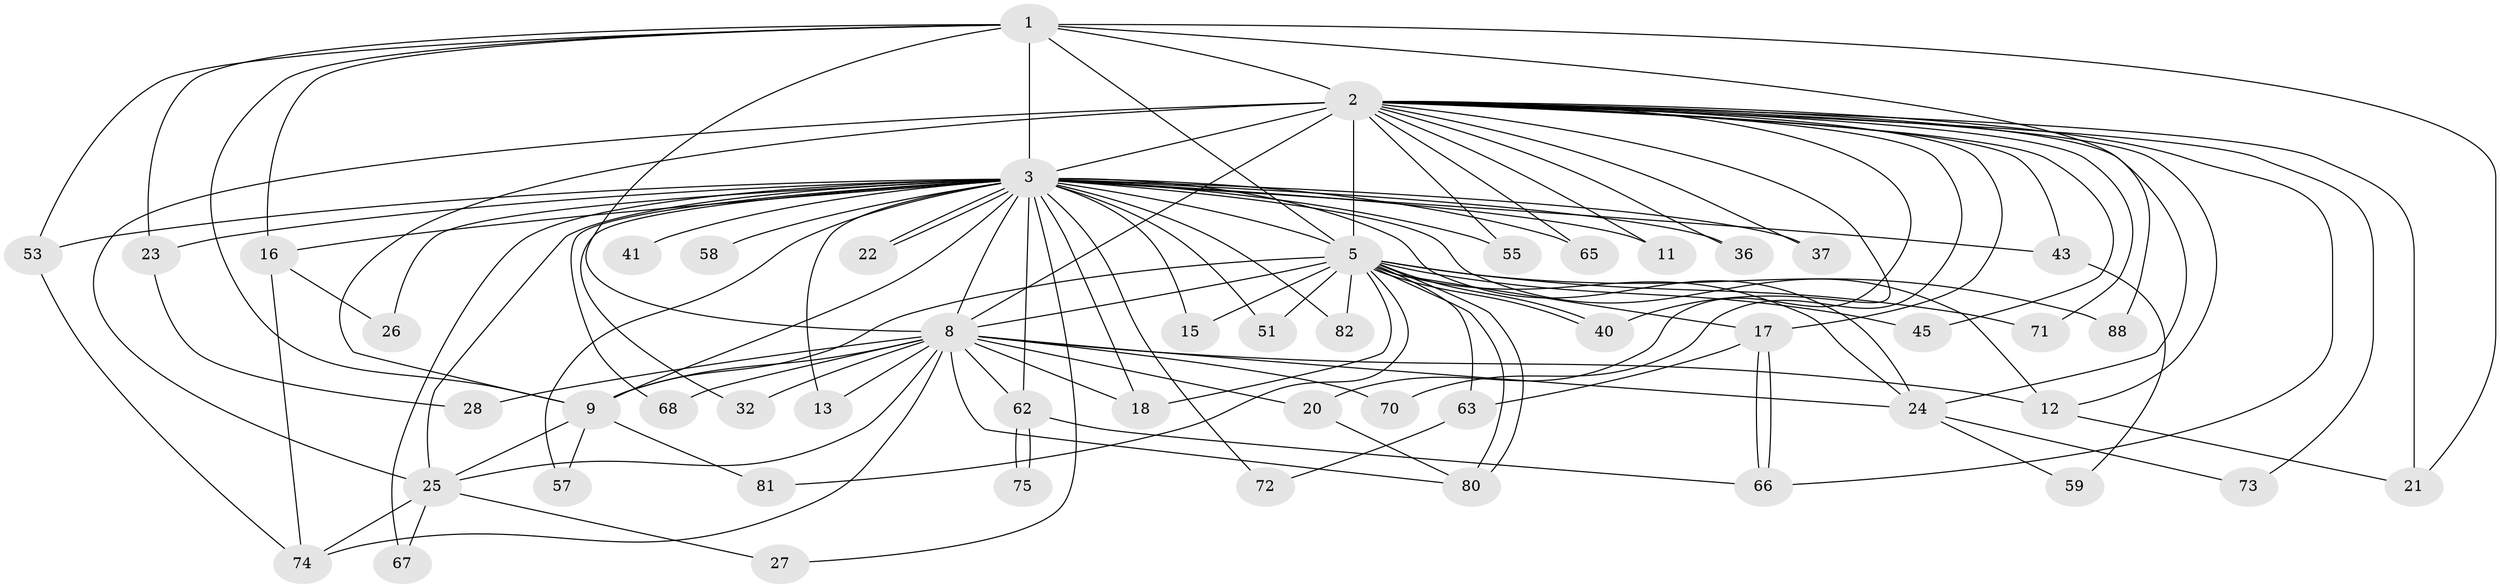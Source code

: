 // original degree distribution, {15: 0.0196078431372549, 26: 0.00980392156862745, 21: 0.00980392156862745, 27: 0.00980392156862745, 23: 0.00980392156862745, 30: 0.00980392156862745, 28: 0.00980392156862745, 13: 0.00980392156862745, 17: 0.00980392156862745, 2: 0.5882352941176471, 4: 0.06862745098039216, 3: 0.16666666666666666, 5: 0.049019607843137254, 6: 0.0196078431372549, 7: 0.00980392156862745}
// Generated by graph-tools (version 1.1) at 2025/13/03/09/25 04:13:47]
// undirected, 51 vertices, 117 edges
graph export_dot {
graph [start="1"]
  node [color=gray90,style=filled];
  1;
  2 [super="+33+98+79+6+30"];
  3 [super="+60+4"];
  5;
  8 [super="+64+19+97+86+91+99+38+14"];
  9;
  11;
  12 [super="+56"];
  13;
  15;
  16;
  17 [super="+44"];
  18;
  20 [super="+94"];
  21;
  22;
  23;
  24 [super="+31"];
  25;
  26;
  27;
  28;
  32;
  36;
  37;
  40;
  41;
  43;
  45;
  51;
  53 [super="+78"];
  55 [super="+61"];
  57;
  58;
  59;
  62;
  63;
  65;
  66 [super="+101"];
  67;
  68;
  70;
  71;
  72;
  73;
  74 [super="+87"];
  75;
  80 [super="+92"];
  81;
  82;
  88;
  1 -- 2 [weight=2];
  1 -- 3 [weight=4];
  1 -- 5;
  1 -- 8 [weight=2];
  1 -- 9;
  1 -- 16;
  1 -- 21;
  1 -- 23;
  1 -- 53;
  1 -- 88;
  2 -- 3 [weight=14];
  2 -- 5 [weight=2];
  2 -- 8 [weight=6];
  2 -- 9 [weight=2];
  2 -- 11;
  2 -- 12;
  2 -- 17 [weight=2];
  2 -- 25;
  2 -- 37;
  2 -- 43 [weight=2];
  2 -- 55;
  2 -- 65 [weight=2];
  2 -- 70;
  2 -- 66;
  2 -- 71;
  2 -- 73;
  2 -- 20 [weight=2];
  2 -- 21;
  2 -- 24 [weight=2];
  2 -- 36;
  2 -- 40;
  2 -- 45;
  3 -- 5 [weight=5];
  3 -- 8 [weight=8];
  3 -- 9 [weight=5];
  3 -- 22;
  3 -- 22;
  3 -- 32 [weight=3];
  3 -- 41 [weight=2];
  3 -- 68;
  3 -- 11;
  3 -- 12;
  3 -- 13;
  3 -- 15;
  3 -- 16 [weight=2];
  3 -- 18;
  3 -- 23;
  3 -- 24 [weight=2];
  3 -- 25;
  3 -- 26;
  3 -- 27;
  3 -- 36;
  3 -- 37;
  3 -- 43;
  3 -- 51;
  3 -- 53;
  3 -- 55 [weight=2];
  3 -- 57;
  3 -- 58 [weight=3];
  3 -- 62;
  3 -- 65;
  3 -- 67;
  3 -- 72;
  3 -- 82;
  5 -- 8 [weight=3];
  5 -- 9;
  5 -- 15;
  5 -- 17;
  5 -- 18;
  5 -- 24;
  5 -- 40;
  5 -- 40;
  5 -- 45;
  5 -- 51;
  5 -- 63;
  5 -- 71;
  5 -- 80;
  5 -- 80;
  5 -- 81;
  5 -- 82;
  5 -- 88;
  8 -- 9;
  8 -- 13;
  8 -- 28;
  8 -- 74;
  8 -- 80;
  8 -- 20;
  8 -- 70;
  8 -- 32;
  8 -- 18;
  8 -- 24;
  8 -- 25;
  8 -- 12;
  8 -- 68;
  8 -- 62;
  9 -- 25;
  9 -- 57;
  9 -- 81;
  12 -- 21;
  16 -- 26;
  16 -- 74;
  17 -- 63;
  17 -- 66;
  17 -- 66;
  20 -- 80;
  23 -- 28;
  24 -- 73;
  24 -- 59;
  25 -- 27;
  25 -- 67;
  25 -- 74;
  43 -- 59;
  53 -- 74;
  62 -- 75;
  62 -- 75;
  62 -- 66;
  63 -- 72;
}
